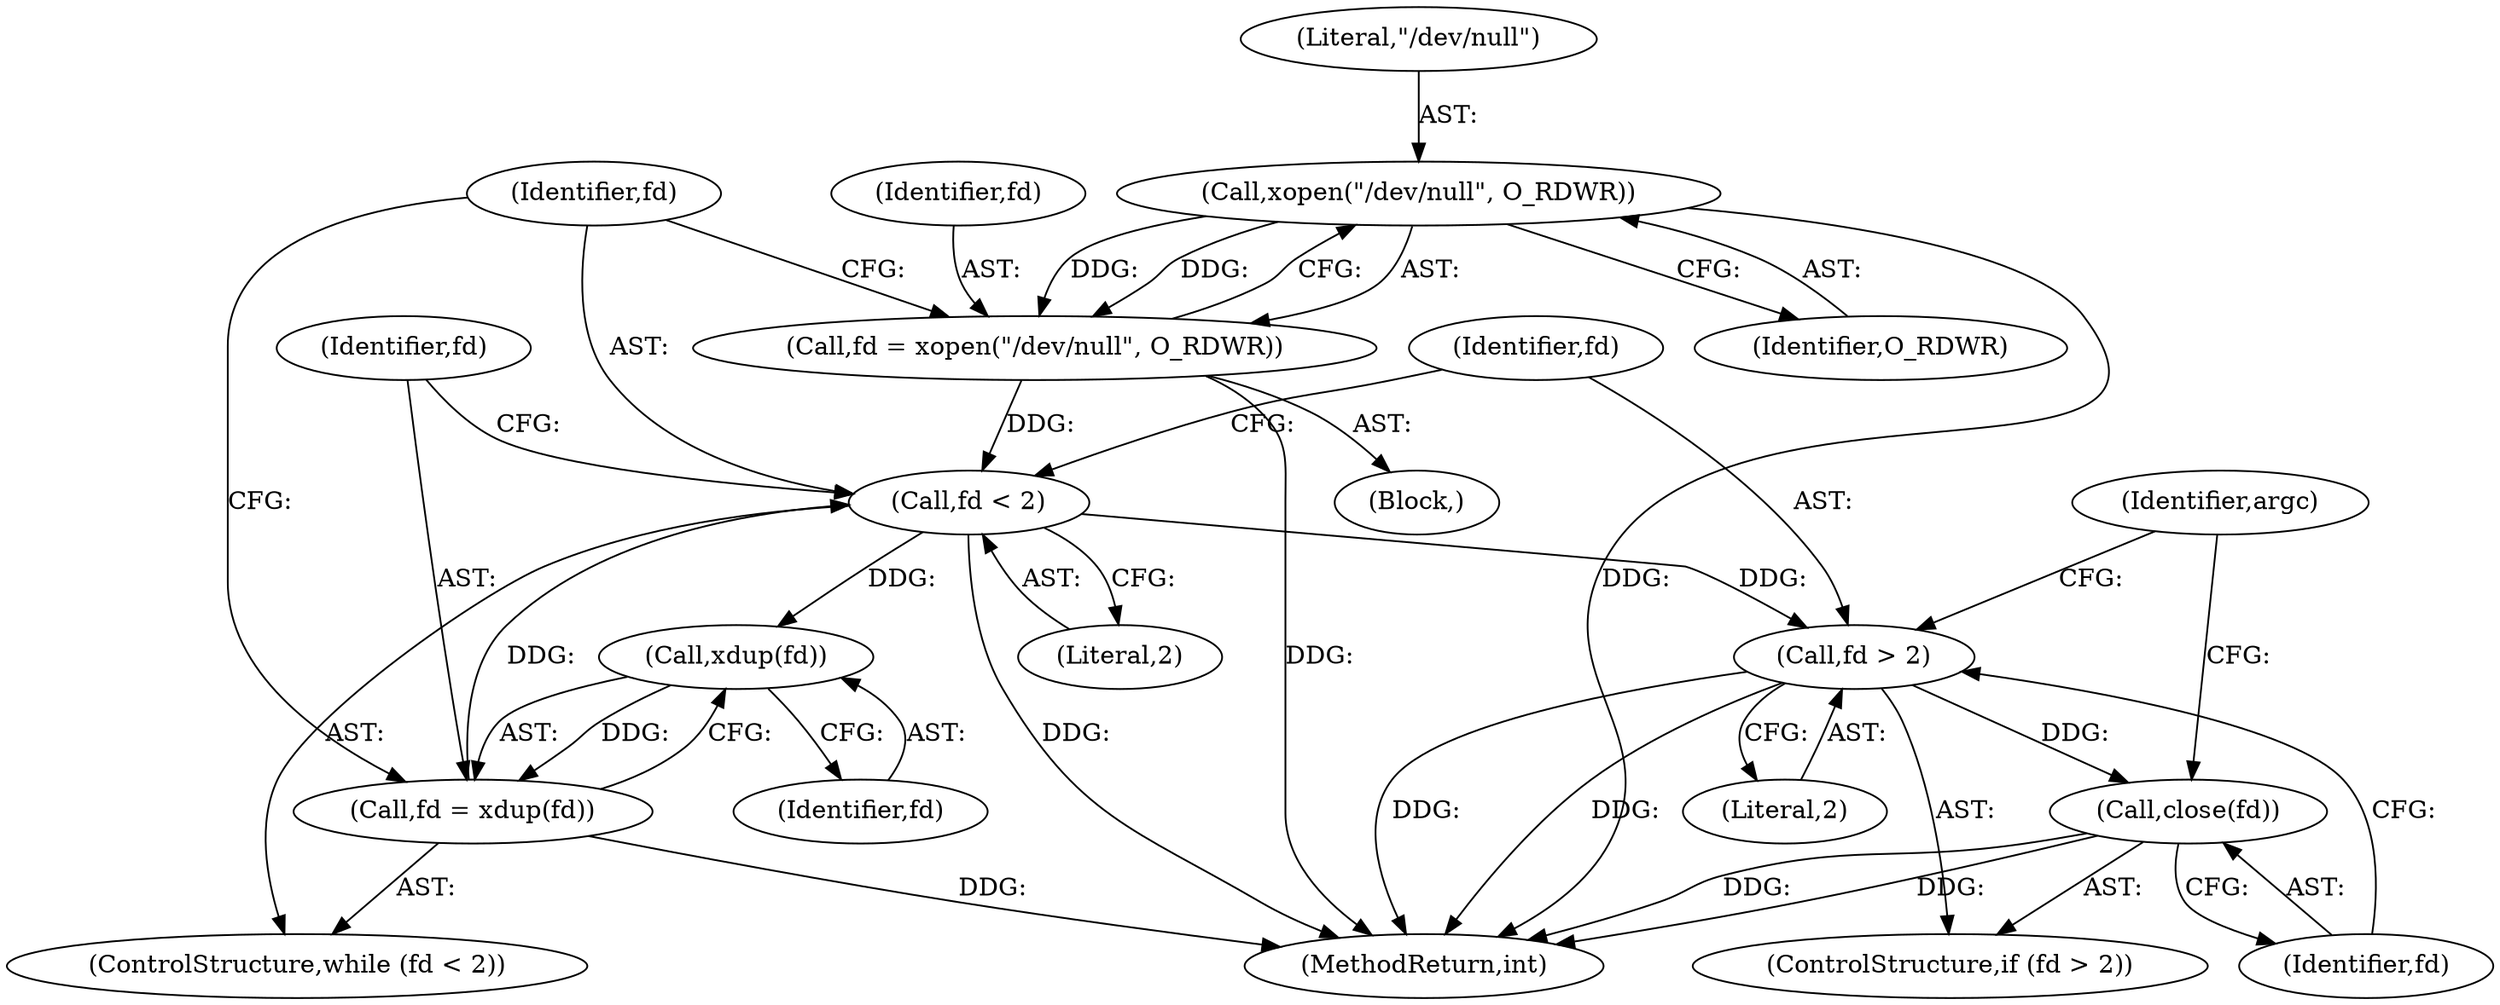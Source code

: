 digraph "0_abrt_4f2c1ddd3e3b81d2d5146b883115371f1cada9f9@API" {
"1000149" [label="(Call,xopen(\"/dev/null\", O_RDWR))"];
"1000147" [label="(Call,fd = xopen(\"/dev/null\", O_RDWR))"];
"1000153" [label="(Call,fd < 2)"];
"1000158" [label="(Call,xdup(fd))"];
"1000156" [label="(Call,fd = xdup(fd))"];
"1000161" [label="(Call,fd > 2)"];
"1000164" [label="(Call,close(fd))"];
"1000151" [label="(Identifier,O_RDWR)"];
"1000150" [label="(Literal,\"/dev/null\")"];
"1000155" [label="(Literal,2)"];
"1000154" [label="(Identifier,fd)"];
"1000162" [label="(Identifier,fd)"];
"1000161" [label="(Call,fd > 2)"];
"1000160" [label="(ControlStructure,if (fd > 2))"];
"1000159" [label="(Identifier,fd)"];
"1000153" [label="(Call,fd < 2)"];
"1000165" [label="(Identifier,fd)"];
"1000156" [label="(Call,fd = xdup(fd))"];
"1000157" [label="(Identifier,fd)"];
"1000147" [label="(Call,fd = xopen(\"/dev/null\", O_RDWR))"];
"1000145" [label="(Block,)"];
"1000152" [label="(ControlStructure,while (fd < 2))"];
"1000149" [label="(Call,xopen(\"/dev/null\", O_RDWR))"];
"1001180" [label="(MethodReturn,int)"];
"1000158" [label="(Call,xdup(fd))"];
"1000168" [label="(Identifier,argc)"];
"1000148" [label="(Identifier,fd)"];
"1000163" [label="(Literal,2)"];
"1000164" [label="(Call,close(fd))"];
"1000149" -> "1000147"  [label="AST: "];
"1000149" -> "1000151"  [label="CFG: "];
"1000150" -> "1000149"  [label="AST: "];
"1000151" -> "1000149"  [label="AST: "];
"1000147" -> "1000149"  [label="CFG: "];
"1000149" -> "1001180"  [label="DDG: "];
"1000149" -> "1000147"  [label="DDG: "];
"1000149" -> "1000147"  [label="DDG: "];
"1000147" -> "1000145"  [label="AST: "];
"1000148" -> "1000147"  [label="AST: "];
"1000154" -> "1000147"  [label="CFG: "];
"1000147" -> "1001180"  [label="DDG: "];
"1000147" -> "1000153"  [label="DDG: "];
"1000153" -> "1000152"  [label="AST: "];
"1000153" -> "1000155"  [label="CFG: "];
"1000154" -> "1000153"  [label="AST: "];
"1000155" -> "1000153"  [label="AST: "];
"1000157" -> "1000153"  [label="CFG: "];
"1000162" -> "1000153"  [label="CFG: "];
"1000153" -> "1001180"  [label="DDG: "];
"1000156" -> "1000153"  [label="DDG: "];
"1000153" -> "1000158"  [label="DDG: "];
"1000153" -> "1000161"  [label="DDG: "];
"1000158" -> "1000156"  [label="AST: "];
"1000158" -> "1000159"  [label="CFG: "];
"1000159" -> "1000158"  [label="AST: "];
"1000156" -> "1000158"  [label="CFG: "];
"1000158" -> "1000156"  [label="DDG: "];
"1000156" -> "1000152"  [label="AST: "];
"1000157" -> "1000156"  [label="AST: "];
"1000154" -> "1000156"  [label="CFG: "];
"1000156" -> "1001180"  [label="DDG: "];
"1000161" -> "1000160"  [label="AST: "];
"1000161" -> "1000163"  [label="CFG: "];
"1000162" -> "1000161"  [label="AST: "];
"1000163" -> "1000161"  [label="AST: "];
"1000165" -> "1000161"  [label="CFG: "];
"1000168" -> "1000161"  [label="CFG: "];
"1000161" -> "1001180"  [label="DDG: "];
"1000161" -> "1001180"  [label="DDG: "];
"1000161" -> "1000164"  [label="DDG: "];
"1000164" -> "1000160"  [label="AST: "];
"1000164" -> "1000165"  [label="CFG: "];
"1000165" -> "1000164"  [label="AST: "];
"1000168" -> "1000164"  [label="CFG: "];
"1000164" -> "1001180"  [label="DDG: "];
"1000164" -> "1001180"  [label="DDG: "];
}
